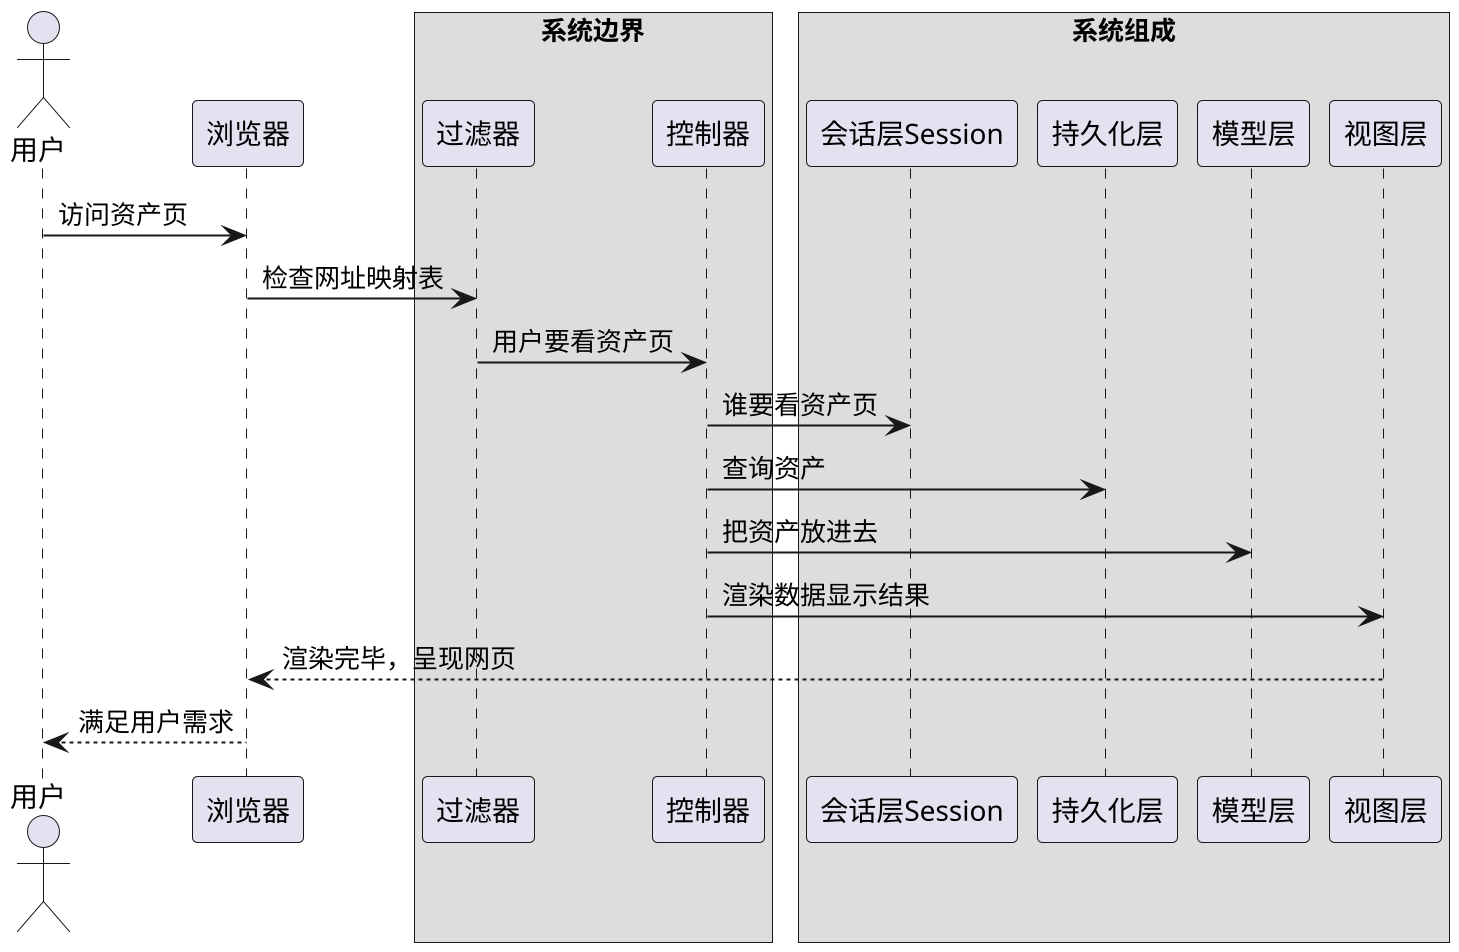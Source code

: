 @startuml
scale 2
actor 用户
用户 -> 浏览器: 访问资产页
box 系统边界
浏览器 -> 过滤器: 检查网址映射表
过滤器 -> 控制器: 用户要看资产页
end box
box 系统组成
控制器 -> 会话层Session:  谁要看资产页
控制器 -> 持久化层: 查询资产
控制器 -> 模型层: 把资产放进去
控制器 -> 视图层: 渲染数据显示结果
视图层 --> 浏览器: 渲染完毕，呈现网页
浏览器 -->用户: 满足用户需求
end box
@enduml